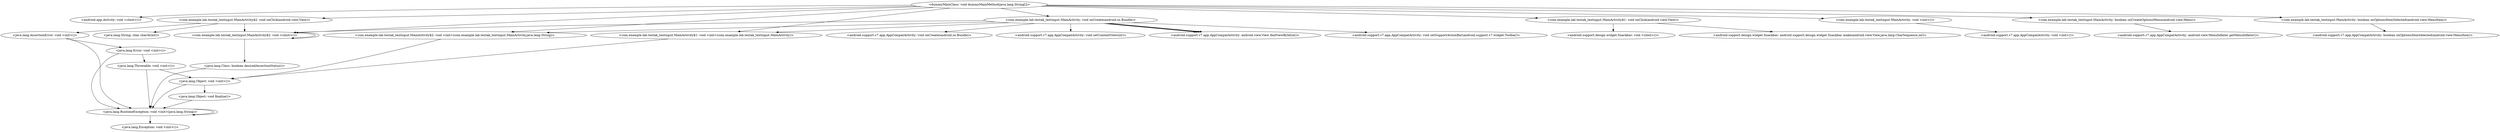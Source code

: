 digraph "call-graph" {
    "<dummyMainClass: void dummyMainMethod(java.lang.String[])>"
    "<android.app.Activity: void <clinit>()>"
    "<dummyMainClass: void dummyMainMethod(java.lang.String[])>"->"<android.app.Activity: void <clinit>()>";
    "<com.example.lab.testak_textinput.MainActivity$2: void <clinit>()>"
    "<dummyMainClass: void dummyMainMethod(java.lang.String[])>"->"<com.example.lab.testak_textinput.MainActivity$2: void <clinit>()>";
    "<com.example.lab.testak_textinput.MainActivity$2: void <clinit>()>"->"<com.example.lab.testak_textinput.MainActivity$2: void <clinit>()>";
    "<java.lang.Class: boolean desiredAssertionStatus()>"
    "<com.example.lab.testak_textinput.MainActivity$2: void <clinit>()>"->"<java.lang.Class: boolean desiredAssertionStatus()>";
    "<java.lang.RuntimeException: void <init>(java.lang.String)>"
    "<java.lang.Class: boolean desiredAssertionStatus()>"->"<java.lang.RuntimeException: void <init>(java.lang.String)>";
    "<java.lang.RuntimeException: void <init>(java.lang.String)>"->"<java.lang.RuntimeException: void <init>(java.lang.String)>";
    "<java.lang.Exception: void <init>()>"
    "<java.lang.RuntimeException: void <init>(java.lang.String)>"->"<java.lang.Exception: void <init>()>";
    "<com.example.lab.testak_textinput.MainActivity$2: void <init>(com.example.lab.testak_textinput.MainActivity,java.lang.String)>"
    "<dummyMainClass: void dummyMainMethod(java.lang.String[])>"->"<com.example.lab.testak_textinput.MainActivity$2: void <init>(com.example.lab.testak_textinput.MainActivity,java.lang.String)>";
    "<com.example.lab.testak_textinput.MainActivity$2: void onClick(android.view.View)>"
    "<dummyMainClass: void dummyMainMethod(java.lang.String[])>"->"<com.example.lab.testak_textinput.MainActivity$2: void onClick(android.view.View)>";
    "<com.example.lab.testak_textinput.MainActivity$2: void onClick(android.view.View)>"->"<com.example.lab.testak_textinput.MainActivity$2: void <clinit>()>";
    "<java.lang.AssertionError: void <init>()>"
    "<com.example.lab.testak_textinput.MainActivity$2: void onClick(android.view.View)>"->"<java.lang.AssertionError: void <init>()>";
    "<java.lang.AssertionError: void <init>()>"->"<java.lang.RuntimeException: void <init>(java.lang.String)>";
    "<java.lang.Error: void <init>()>"
    "<java.lang.AssertionError: void <init>()>"->"<java.lang.Error: void <init>()>";
    "<java.lang.Error: void <init>()>"->"<java.lang.RuntimeException: void <init>(java.lang.String)>";
    "<java.lang.Throwable: void <init>()>"
    "<java.lang.Error: void <init>()>"->"<java.lang.Throwable: void <init>()>";
    "<java.lang.Throwable: void <init>()>"->"<java.lang.RuntimeException: void <init>(java.lang.String)>";
    "<java.lang.Object: void <init>()>"
    "<java.lang.Throwable: void <init>()>"->"<java.lang.Object: void <init>()>";
    "<java.lang.Object: void finalize()>"
    "<java.lang.Object: void <init>()>"->"<java.lang.Object: void finalize()>";
    "<java.lang.Object: void finalize()>"->"<java.lang.RuntimeException: void <init>(java.lang.String)>";
    "<java.lang.Object: void <init>()>"->"<java.lang.RuntimeException: void <init>(java.lang.String)>";
    "<com.example.lab.testak_textinput.MainActivity$2: void <init>(com.example.lab.testak_textinput.MainActivity,java.lang.String)>"->"<java.lang.Object: void <init>()>";
    "<com.example.lab.testak_textinput.MainActivity$1: void <init>(com.example.lab.testak_textinput.MainActivity)>"
    "<dummyMainClass: void dummyMainMethod(java.lang.String[])>"->"<com.example.lab.testak_textinput.MainActivity$1: void <init>(com.example.lab.testak_textinput.MainActivity)>";
    "<com.example.lab.testak_textinput.MainActivity$1: void onClick(android.view.View)>"
    "<dummyMainClass: void dummyMainMethod(java.lang.String[])>"->"<com.example.lab.testak_textinput.MainActivity$1: void onClick(android.view.View)>";
    "<android.support.design.widget.Snackbar: void <clinit>()>"
    "<com.example.lab.testak_textinput.MainActivity$1: void onClick(android.view.View)>"->"<android.support.design.widget.Snackbar: void <clinit>()>";
    "<android.support.design.widget.Snackbar: android.support.design.widget.Snackbar make(android.view.View,java.lang.CharSequence,int)>"
    "<com.example.lab.testak_textinput.MainActivity$1: void onClick(android.view.View)>"->"<android.support.design.widget.Snackbar: android.support.design.widget.Snackbar make(android.view.View,java.lang.CharSequence,int)>";
    "<com.example.lab.testak_textinput.MainActivity$1: void <init>(com.example.lab.testak_textinput.MainActivity)>"->"<java.lang.Object: void <init>()>";
    "<com.example.lab.testak_textinput.MainActivity: void <init>()>"
    "<dummyMainClass: void dummyMainMethod(java.lang.String[])>"->"<com.example.lab.testak_textinput.MainActivity: void <init>()>";
    "<com.example.lab.testak_textinput.MainActivity: void onCreate(android.os.Bundle)>"
    "<dummyMainClass: void dummyMainMethod(java.lang.String[])>"->"<com.example.lab.testak_textinput.MainActivity: void onCreate(android.os.Bundle)>";
    "<com.example.lab.testak_textinput.MainActivity: boolean onCreateOptionsMenu(android.view.Menu)>"
    "<dummyMainClass: void dummyMainMethod(java.lang.String[])>"->"<com.example.lab.testak_textinput.MainActivity: boolean onCreateOptionsMenu(android.view.Menu)>";
    "<com.example.lab.testak_textinput.MainActivity: boolean onOptionsItemSelected(android.view.MenuItem)>"
    "<dummyMainClass: void dummyMainMethod(java.lang.String[])>"->"<com.example.lab.testak_textinput.MainActivity: boolean onOptionsItemSelected(android.view.MenuItem)>";
    "<com.example.lab.testak_textinput.MainActivity: void onCreate(android.os.Bundle)>"->"<com.example.lab.testak_textinput.MainActivity$2: void <clinit>()>";
    "<android.support.v7.app.AppCompatActivity: boolean onOptionsItemSelected(android.view.MenuItem)>"
    "<com.example.lab.testak_textinput.MainActivity: boolean onOptionsItemSelected(android.view.MenuItem)>"->"<android.support.v7.app.AppCompatActivity: boolean onOptionsItemSelected(android.view.MenuItem)>";
    "<android.support.v7.app.AppCompatActivity: android.view.MenuInflater getMenuInflater()>"
    "<com.example.lab.testak_textinput.MainActivity: boolean onCreateOptionsMenu(android.view.Menu)>"->"<android.support.v7.app.AppCompatActivity: android.view.MenuInflater getMenuInflater()>";
    "<com.example.lab.testak_textinput.MainActivity: void onCreate(android.os.Bundle)>"->"<com.example.lab.testak_textinput.MainActivity$2: void <init>(com.example.lab.testak_textinput.MainActivity,java.lang.String)>";
    "<com.example.lab.testak_textinput.MainActivity: void onCreate(android.os.Bundle)>"->"<com.example.lab.testak_textinput.MainActivity$1: void <init>(com.example.lab.testak_textinput.MainActivity)>";
    "<android.support.v7.app.AppCompatActivity: void onCreate(android.os.Bundle)>"
    "<com.example.lab.testak_textinput.MainActivity: void onCreate(android.os.Bundle)>"->"<android.support.v7.app.AppCompatActivity: void onCreate(android.os.Bundle)>";
    "<android.support.v7.app.AppCompatActivity: void setContentView(int)>"
    "<com.example.lab.testak_textinput.MainActivity: void onCreate(android.os.Bundle)>"->"<android.support.v7.app.AppCompatActivity: void setContentView(int)>";
    "<android.support.v7.app.AppCompatActivity: android.view.View findViewById(int)>"
    "<com.example.lab.testak_textinput.MainActivity: void onCreate(android.os.Bundle)>"->"<android.support.v7.app.AppCompatActivity: android.view.View findViewById(int)>";
    "<android.support.v7.app.AppCompatActivity: void setSupportActionBar(android.support.v7.widget.Toolbar)>"
    "<com.example.lab.testak_textinput.MainActivity: void onCreate(android.os.Bundle)>"->"<android.support.v7.app.AppCompatActivity: void setSupportActionBar(android.support.v7.widget.Toolbar)>";
    "<com.example.lab.testak_textinput.MainActivity: void onCreate(android.os.Bundle)>"->"<android.support.v7.app.AppCompatActivity: android.view.View findViewById(int)>";
    "<com.example.lab.testak_textinput.MainActivity: void onCreate(android.os.Bundle)>"->"<android.support.v7.app.AppCompatActivity: android.view.View findViewById(int)>";
    "<com.example.lab.testak_textinput.MainActivity: void onCreate(android.os.Bundle)>"->"<android.support.v7.app.AppCompatActivity: android.view.View findViewById(int)>";
    "<android.support.v7.app.AppCompatActivity: void <init>()>"
    "<com.example.lab.testak_textinput.MainActivity: void <init>()>"->"<android.support.v7.app.AppCompatActivity: void <init>()>";
    "<java.lang.String: char charAt(int)>"
    "<com.example.lab.testak_textinput.MainActivity$2: void onClick(android.view.View)>"->"<java.lang.String: char charAt(int)>";
}
